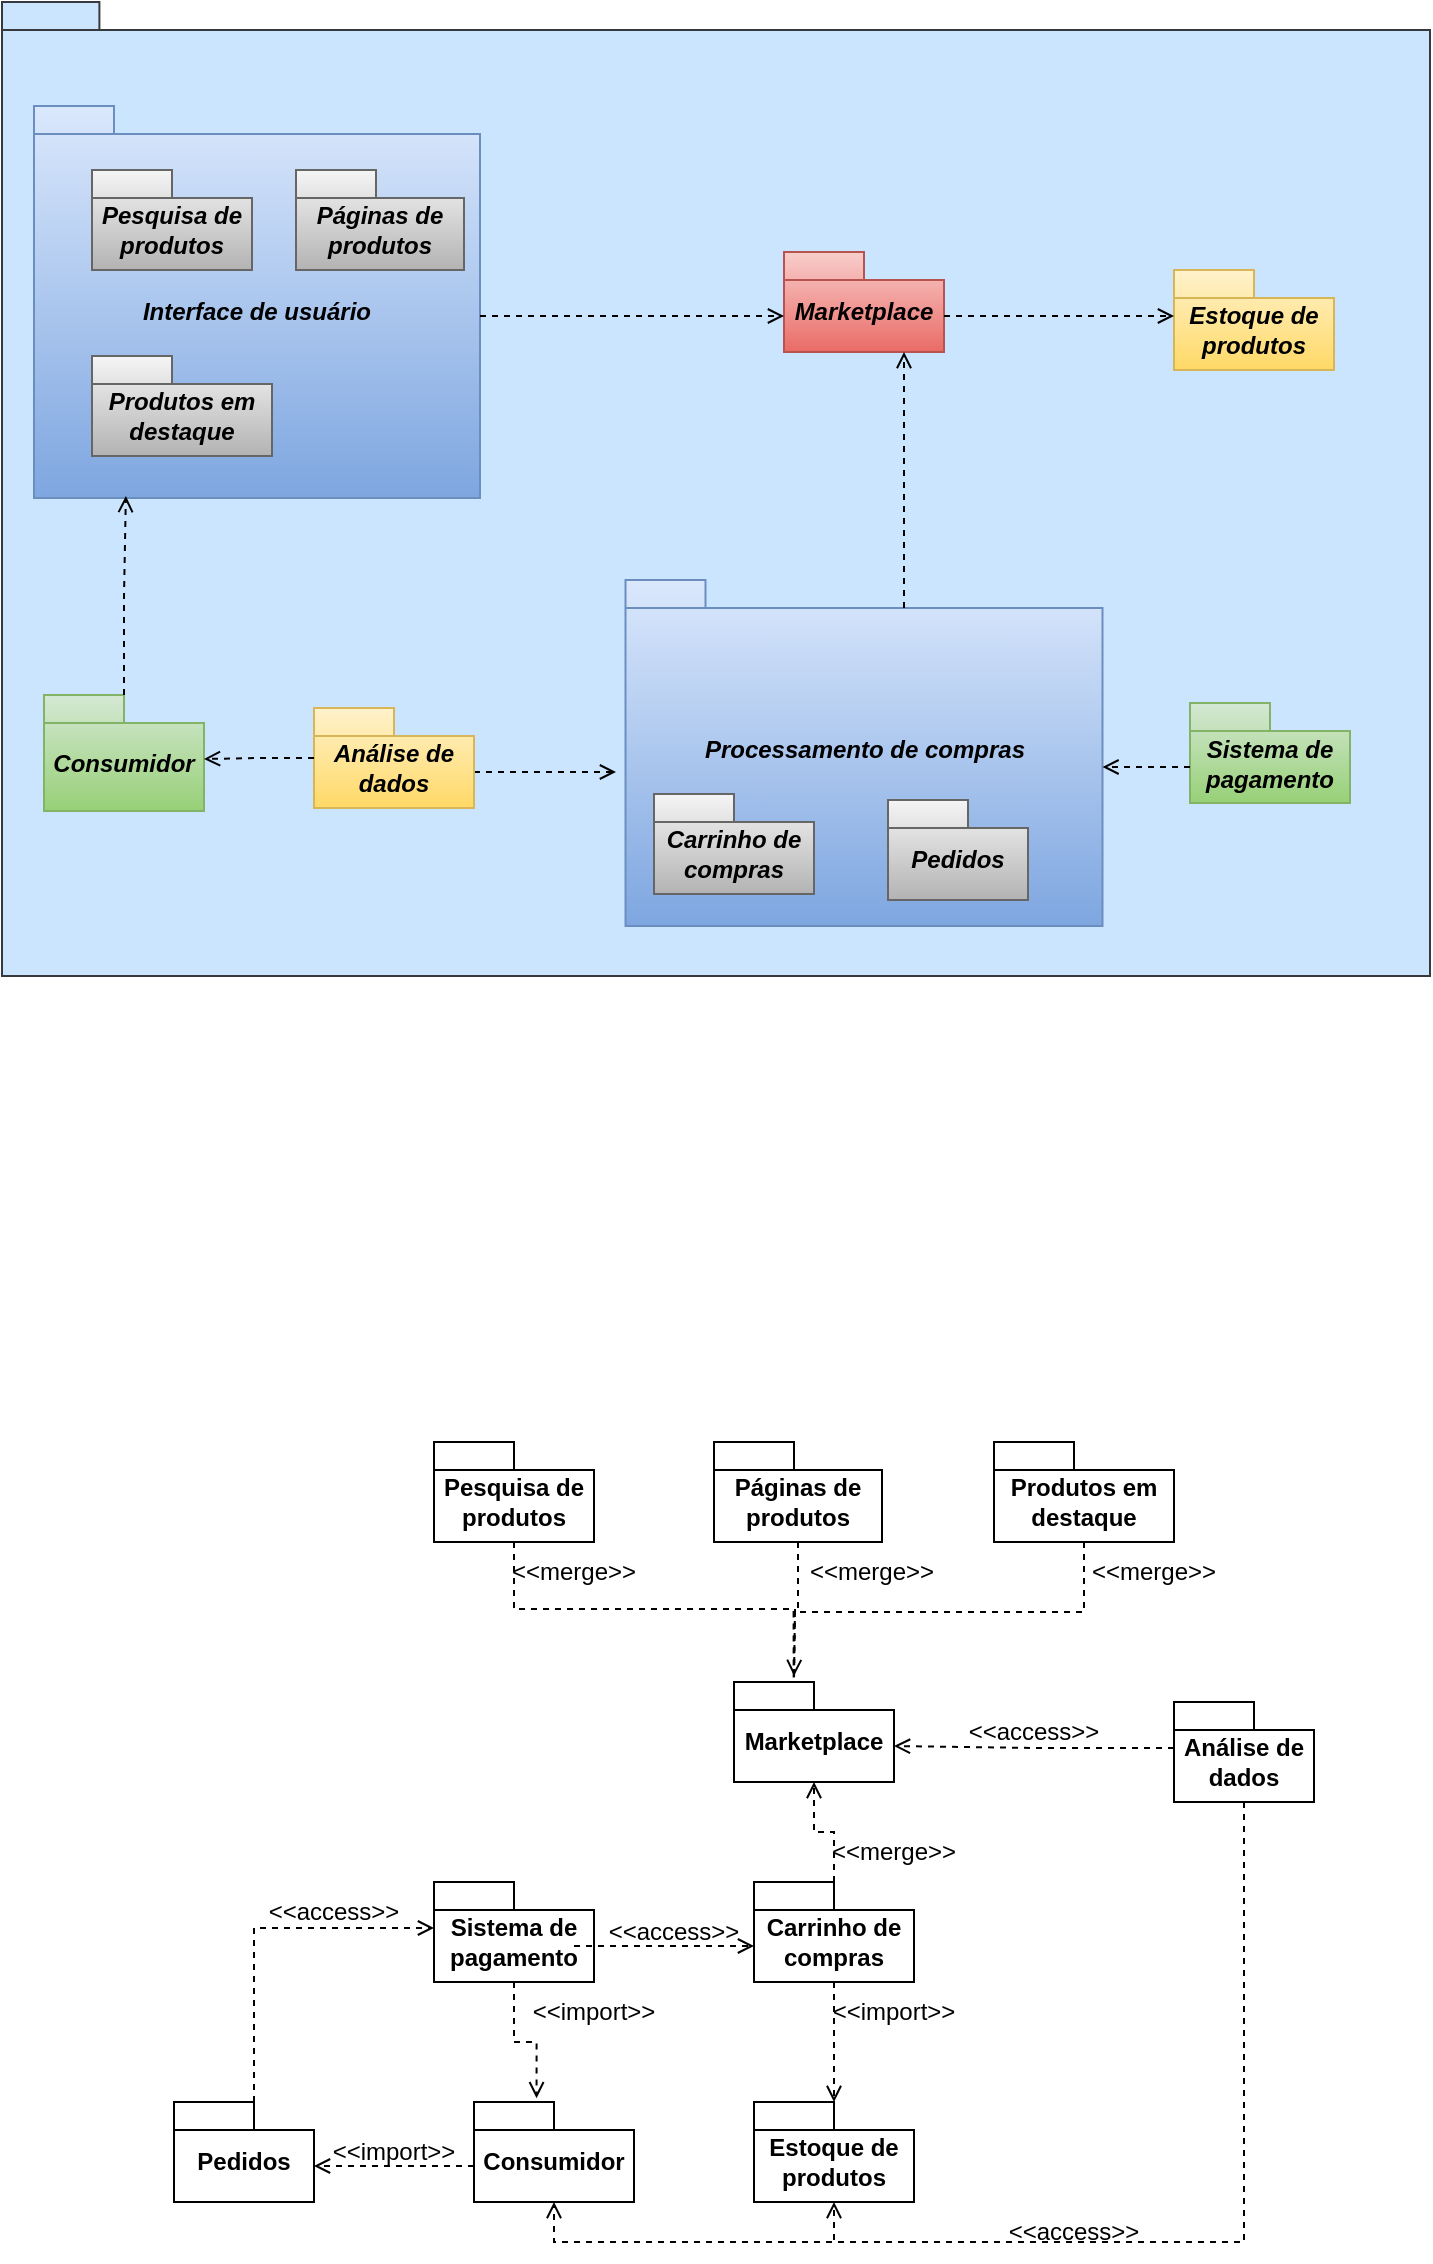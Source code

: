 <mxfile version="24.7.13">
  <diagram name="Página-1" id="b0-v8Z2nwzYcPj8C2FOr">
    <mxGraphModel dx="1354" dy="2200" grid="0" gridSize="10" guides="1" tooltips="1" connect="1" arrows="1" fold="1" page="0" pageScale="1" pageWidth="827" pageHeight="1169" math="0" shadow="0">
      <root>
        <mxCell id="0" />
        <mxCell id="1" parent="0" />
        <mxCell id="YmG18XTpctHCSX0sT91k-33" value="" style="shape=folder;fontStyle=1;spacingTop=10;tabWidth=40;tabHeight=14;tabPosition=left;html=1;whiteSpace=wrap;fillColor=#cce5ff;strokeColor=#36393d;" vertex="1" parent="1">
          <mxGeometry x="-119" y="-1350" width="714" height="487" as="geometry" />
        </mxCell>
        <mxCell id="p7sG_A2Wumf9iOG94U6v-1" value="Pesquisa de produtos" style="shape=folder;fontStyle=1;spacingTop=10;tabWidth=40;tabHeight=14;tabPosition=left;html=1;whiteSpace=wrap;" parent="1" vertex="1">
          <mxGeometry x="97" y="-630" width="80" height="50" as="geometry" />
        </mxCell>
        <mxCell id="p7sG_A2Wumf9iOG94U6v-14" style="edgeStyle=orthogonalEdgeStyle;rounded=0;orthogonalLoop=1;jettySize=auto;html=1;exitX=0.5;exitY=1;exitDx=0;exitDy=0;exitPerimeter=0;endArrow=baseDash;endFill=0;dashed=1;" parent="1" source="p7sG_A2Wumf9iOG94U6v-2" edge="1">
          <mxGeometry relative="1" as="geometry">
            <mxPoint x="277" y="-510" as="targetPoint" />
          </mxGeometry>
        </mxCell>
        <mxCell id="p7sG_A2Wumf9iOG94U6v-2" value="Páginas de produtos" style="shape=folder;fontStyle=1;spacingTop=10;tabWidth=40;tabHeight=14;tabPosition=left;html=1;whiteSpace=wrap;" parent="1" vertex="1">
          <mxGeometry x="237" y="-630" width="84" height="50" as="geometry" />
        </mxCell>
        <mxCell id="p7sG_A2Wumf9iOG94U6v-15" style="edgeStyle=orthogonalEdgeStyle;rounded=0;orthogonalLoop=1;jettySize=auto;html=1;exitX=0.5;exitY=1;exitDx=0;exitDy=0;exitPerimeter=0;dashed=1;endArrow=baseDash;endFill=0;entryX=0.373;entryY=0.013;entryDx=0;entryDy=0;entryPerimeter=0;" parent="1" source="p7sG_A2Wumf9iOG94U6v-3" target="p7sG_A2Wumf9iOG94U6v-4" edge="1">
          <mxGeometry relative="1" as="geometry">
            <mxPoint x="277" y="-510" as="targetPoint" />
          </mxGeometry>
        </mxCell>
        <mxCell id="p7sG_A2Wumf9iOG94U6v-3" value="Produtos em destaque" style="shape=folder;fontStyle=1;spacingTop=10;tabWidth=40;tabHeight=14;tabPosition=left;html=1;whiteSpace=wrap;" parent="1" vertex="1">
          <mxGeometry x="377" y="-630" width="90" height="50" as="geometry" />
        </mxCell>
        <mxCell id="p7sG_A2Wumf9iOG94U6v-4" value="Marketplace" style="shape=folder;fontStyle=1;spacingTop=10;tabWidth=40;tabHeight=14;tabPosition=left;html=1;whiteSpace=wrap;" parent="1" vertex="1">
          <mxGeometry x="247" y="-510" width="80" height="50" as="geometry" />
        </mxCell>
        <mxCell id="p7sG_A2Wumf9iOG94U6v-35" style="edgeStyle=orthogonalEdgeStyle;rounded=0;orthogonalLoop=1;jettySize=auto;html=1;exitX=0.5;exitY=1;exitDx=0;exitDy=0;exitPerimeter=0;dashed=1;endArrow=open;endFill=0;" parent="1" source="p7sG_A2Wumf9iOG94U6v-5" target="p7sG_A2Wumf9iOG94U6v-6" edge="1">
          <mxGeometry relative="1" as="geometry" />
        </mxCell>
        <mxCell id="p7sG_A2Wumf9iOG94U6v-5" value="Carrinho de compras" style="shape=folder;fontStyle=1;spacingTop=10;tabWidth=40;tabHeight=14;tabPosition=left;html=1;whiteSpace=wrap;" parent="1" vertex="1">
          <mxGeometry x="257" y="-410" width="80" height="50" as="geometry" />
        </mxCell>
        <mxCell id="p7sG_A2Wumf9iOG94U6v-6" value="Estoque de produtos" style="shape=folder;fontStyle=1;spacingTop=10;tabWidth=40;tabHeight=14;tabPosition=left;html=1;whiteSpace=wrap;" parent="1" vertex="1">
          <mxGeometry x="257" y="-300" width="80" height="50" as="geometry" />
        </mxCell>
        <mxCell id="p7sG_A2Wumf9iOG94U6v-7" value="Análise de dados" style="shape=folder;fontStyle=1;spacingTop=10;tabWidth=40;tabHeight=14;tabPosition=left;html=1;whiteSpace=wrap;" parent="1" vertex="1">
          <mxGeometry x="467" y="-500" width="70" height="50" as="geometry" />
        </mxCell>
        <mxCell id="p7sG_A2Wumf9iOG94U6v-8" value="Sistema de pagamento" style="shape=folder;fontStyle=1;spacingTop=10;tabWidth=40;tabHeight=14;tabPosition=left;html=1;whiteSpace=wrap;" parent="1" vertex="1">
          <mxGeometry x="97" y="-410" width="80" height="50" as="geometry" />
        </mxCell>
        <mxCell id="p7sG_A2Wumf9iOG94U6v-9" value="Consumidor" style="shape=folder;fontStyle=1;spacingTop=10;tabWidth=40;tabHeight=14;tabPosition=left;html=1;whiteSpace=wrap;" parent="1" vertex="1">
          <mxGeometry x="117" y="-300" width="80" height="50" as="geometry" />
        </mxCell>
        <mxCell id="p7sG_A2Wumf9iOG94U6v-10" value="Pedidos" style="shape=folder;fontStyle=1;spacingTop=10;tabWidth=40;tabHeight=14;tabPosition=left;html=1;whiteSpace=wrap;" parent="1" vertex="1">
          <mxGeometry x="-33" y="-300" width="70" height="50" as="geometry" />
        </mxCell>
        <mxCell id="p7sG_A2Wumf9iOG94U6v-11" style="edgeStyle=orthogonalEdgeStyle;rounded=0;orthogonalLoop=1;jettySize=auto;html=1;exitX=0.5;exitY=1;exitDx=0;exitDy=0;exitPerimeter=0;dashed=1;endArrow=open;endFill=0;" parent="1" source="p7sG_A2Wumf9iOG94U6v-1" edge="1">
          <mxGeometry relative="1" as="geometry">
            <mxPoint x="277" y="-513" as="targetPoint" />
          </mxGeometry>
        </mxCell>
        <mxCell id="p7sG_A2Wumf9iOG94U6v-16" value="&amp;lt;&amp;lt;merge&amp;gt;&amp;gt;" style="text;html=1;align=center;verticalAlign=middle;whiteSpace=wrap;rounded=0;" parent="1" vertex="1">
          <mxGeometry x="427" y="-580" width="60" height="30" as="geometry" />
        </mxCell>
        <mxCell id="p7sG_A2Wumf9iOG94U6v-18" value="&amp;lt;&amp;lt;merge&amp;gt;&amp;gt;" style="text;html=1;align=center;verticalAlign=middle;whiteSpace=wrap;rounded=0;" parent="1" vertex="1">
          <mxGeometry x="137" y="-580" width="60" height="30" as="geometry" />
        </mxCell>
        <mxCell id="p7sG_A2Wumf9iOG94U6v-19" value="&amp;lt;&amp;lt;merge&amp;gt;&amp;gt;" style="text;html=1;align=center;verticalAlign=middle;whiteSpace=wrap;rounded=0;" parent="1" vertex="1">
          <mxGeometry x="291" y="-580" width="50" height="30" as="geometry" />
        </mxCell>
        <mxCell id="p7sG_A2Wumf9iOG94U6v-21" style="edgeStyle=orthogonalEdgeStyle;rounded=0;orthogonalLoop=1;jettySize=auto;html=1;exitX=0;exitY=0;exitDx=0;exitDy=23;exitPerimeter=0;dashed=1;endArrow=open;endFill=0;" parent="1" source="p7sG_A2Wumf9iOG94U6v-7" edge="1">
          <mxGeometry relative="1" as="geometry">
            <mxPoint x="327" y="-478" as="targetPoint" />
          </mxGeometry>
        </mxCell>
        <mxCell id="p7sG_A2Wumf9iOG94U6v-22" value="&amp;lt;&amp;lt;access&amp;gt;&amp;gt;" style="text;html=1;align=center;verticalAlign=middle;whiteSpace=wrap;rounded=0;" parent="1" vertex="1">
          <mxGeometry x="367" y="-500" width="60" height="30" as="geometry" />
        </mxCell>
        <mxCell id="p7sG_A2Wumf9iOG94U6v-23" style="edgeStyle=orthogonalEdgeStyle;rounded=0;orthogonalLoop=1;jettySize=auto;html=1;exitX=0;exitY=0;exitDx=40;exitDy=0;exitPerimeter=0;entryX=0.5;entryY=1;entryDx=0;entryDy=0;entryPerimeter=0;dashed=1;endArrow=open;endFill=0;" parent="1" source="p7sG_A2Wumf9iOG94U6v-5" target="p7sG_A2Wumf9iOG94U6v-4" edge="1">
          <mxGeometry relative="1" as="geometry" />
        </mxCell>
        <mxCell id="p7sG_A2Wumf9iOG94U6v-24" value="&amp;lt;&amp;lt;merge&amp;gt;&amp;gt;" style="text;html=1;align=center;verticalAlign=middle;whiteSpace=wrap;rounded=0;" parent="1" vertex="1">
          <mxGeometry x="297" y="-440" width="60" height="30" as="geometry" />
        </mxCell>
        <mxCell id="p7sG_A2Wumf9iOG94U6v-25" style="edgeStyle=orthogonalEdgeStyle;rounded=0;orthogonalLoop=1;jettySize=auto;html=1;exitX=0;exitY=0;exitDx=70;exitDy=32;exitPerimeter=0;entryX=0;entryY=0;entryDx=0;entryDy=32;entryPerimeter=0;dashed=1;endArrow=open;endFill=0;" parent="1" source="p7sG_A2Wumf9iOG94U6v-8" target="p7sG_A2Wumf9iOG94U6v-5" edge="1">
          <mxGeometry relative="1" as="geometry" />
        </mxCell>
        <mxCell id="p7sG_A2Wumf9iOG94U6v-26" value="&amp;lt;&amp;lt;access&amp;gt;&amp;gt;" style="text;html=1;align=center;verticalAlign=middle;whiteSpace=wrap;rounded=0;" parent="1" vertex="1">
          <mxGeometry x="187" y="-400" width="60" height="30" as="geometry" />
        </mxCell>
        <mxCell id="p7sG_A2Wumf9iOG94U6v-28" style="edgeStyle=orthogonalEdgeStyle;rounded=0;orthogonalLoop=1;jettySize=auto;html=1;exitX=0;exitY=0;exitDx=40;exitDy=0;exitPerimeter=0;entryX=0;entryY=0;entryDx=0;entryDy=23;entryPerimeter=0;dashed=1;endArrow=open;endFill=0;" parent="1" source="p7sG_A2Wumf9iOG94U6v-10" target="p7sG_A2Wumf9iOG94U6v-8" edge="1">
          <mxGeometry relative="1" as="geometry" />
        </mxCell>
        <mxCell id="p7sG_A2Wumf9iOG94U6v-29" value="&amp;lt;&amp;lt;access&amp;gt;&amp;gt;" style="text;html=1;align=center;verticalAlign=middle;whiteSpace=wrap;rounded=0;" parent="1" vertex="1">
          <mxGeometry x="17" y="-410" width="60" height="30" as="geometry" />
        </mxCell>
        <mxCell id="p7sG_A2Wumf9iOG94U6v-30" style="edgeStyle=orthogonalEdgeStyle;rounded=0;orthogonalLoop=1;jettySize=auto;html=1;exitX=0.5;exitY=1;exitDx=0;exitDy=0;exitPerimeter=0;entryX=0.5;entryY=1;entryDx=0;entryDy=0;entryPerimeter=0;dashed=1;endArrow=open;endFill=0;" parent="1" source="p7sG_A2Wumf9iOG94U6v-7" target="p7sG_A2Wumf9iOG94U6v-6" edge="1">
          <mxGeometry relative="1" as="geometry" />
        </mxCell>
        <mxCell id="p7sG_A2Wumf9iOG94U6v-31" style="edgeStyle=orthogonalEdgeStyle;rounded=0;orthogonalLoop=1;jettySize=auto;html=1;exitX=0.5;exitY=1;exitDx=0;exitDy=0;exitPerimeter=0;entryX=0.5;entryY=1;entryDx=0;entryDy=0;entryPerimeter=0;dashed=1;endArrow=open;endFill=0;" parent="1" source="p7sG_A2Wumf9iOG94U6v-7" target="p7sG_A2Wumf9iOG94U6v-9" edge="1">
          <mxGeometry relative="1" as="geometry" />
        </mxCell>
        <mxCell id="p7sG_A2Wumf9iOG94U6v-32" value="&amp;lt;&amp;lt;access&amp;gt;&amp;gt;" style="text;html=1;align=center;verticalAlign=middle;whiteSpace=wrap;rounded=0;" parent="1" vertex="1">
          <mxGeometry x="387" y="-250" width="60" height="30" as="geometry" />
        </mxCell>
        <mxCell id="p7sG_A2Wumf9iOG94U6v-37" style="edgeStyle=orthogonalEdgeStyle;rounded=0;orthogonalLoop=1;jettySize=auto;html=1;exitX=0.5;exitY=1;exitDx=0;exitDy=0;exitPerimeter=0;entryX=0.391;entryY=-0.037;entryDx=0;entryDy=0;entryPerimeter=0;dashed=1;endArrow=open;endFill=0;" parent="1" source="p7sG_A2Wumf9iOG94U6v-8" target="p7sG_A2Wumf9iOG94U6v-9" edge="1">
          <mxGeometry relative="1" as="geometry" />
        </mxCell>
        <mxCell id="p7sG_A2Wumf9iOG94U6v-38" value="&amp;lt;&amp;lt;import&amp;gt;&amp;gt;" style="text;html=1;align=center;verticalAlign=middle;whiteSpace=wrap;rounded=0;" parent="1" vertex="1">
          <mxGeometry x="297" y="-360" width="60" height="30" as="geometry" />
        </mxCell>
        <mxCell id="p7sG_A2Wumf9iOG94U6v-39" value="&amp;lt;&amp;lt;import&amp;gt;&amp;gt;" style="text;html=1;align=center;verticalAlign=middle;whiteSpace=wrap;rounded=0;" parent="1" vertex="1">
          <mxGeometry x="147" y="-360" width="60" height="30" as="geometry" />
        </mxCell>
        <mxCell id="p7sG_A2Wumf9iOG94U6v-42" style="edgeStyle=orthogonalEdgeStyle;rounded=0;orthogonalLoop=1;jettySize=auto;html=1;exitX=0;exitY=0;exitDx=0;exitDy=32;exitPerimeter=0;entryX=0;entryY=0;entryDx=70;entryDy=32;entryPerimeter=0;dashed=1;endArrow=open;endFill=0;" parent="1" source="p7sG_A2Wumf9iOG94U6v-9" target="p7sG_A2Wumf9iOG94U6v-10" edge="1">
          <mxGeometry relative="1" as="geometry" />
        </mxCell>
        <mxCell id="p7sG_A2Wumf9iOG94U6v-43" value="&amp;lt;&amp;lt;import&amp;gt;&amp;gt;" style="text;html=1;align=center;verticalAlign=middle;whiteSpace=wrap;rounded=0;" parent="1" vertex="1">
          <mxGeometry x="47" y="-290" width="60" height="30" as="geometry" />
        </mxCell>
        <mxCell id="kf2Zh2rRVr4dtMnIcFkT-1" value="Interface de usuário" style="shape=folder;fontStyle=3;spacingTop=10;tabWidth=40;tabHeight=14;tabPosition=left;html=1;whiteSpace=wrap;fillColor=#dae8fc;gradientColor=#7ea6e0;strokeColor=#6c8ebf;" parent="1" vertex="1">
          <mxGeometry x="-103" y="-1298" width="223" height="196" as="geometry" />
        </mxCell>
        <mxCell id="kf2Zh2rRVr4dtMnIcFkT-2" value="Pesquisa de produtos" style="shape=folder;fontStyle=3;spacingTop=10;tabWidth=40;tabHeight=14;tabPosition=left;html=1;whiteSpace=wrap;fillColor=#f5f5f5;gradientColor=#b3b3b3;strokeColor=#666666;" parent="1" vertex="1">
          <mxGeometry x="-74" y="-1266" width="80" height="50" as="geometry" />
        </mxCell>
        <mxCell id="YmG18XTpctHCSX0sT91k-1" value="Páginas de produtos" style="shape=folder;fontStyle=3;spacingTop=10;tabWidth=40;tabHeight=14;tabPosition=left;html=1;whiteSpace=wrap;fillColor=#f5f5f5;gradientColor=#b3b3b3;strokeColor=#666666;" vertex="1" parent="1">
          <mxGeometry x="28" y="-1266" width="84" height="50" as="geometry" />
        </mxCell>
        <mxCell id="YmG18XTpctHCSX0sT91k-2" value="Produtos em destaque" style="shape=folder;fontStyle=3;spacingTop=10;tabWidth=40;tabHeight=14;tabPosition=left;html=1;whiteSpace=wrap;fillColor=#f5f5f5;gradientColor=#b3b3b3;strokeColor=#666666;" vertex="1" parent="1">
          <mxGeometry x="-74" y="-1173" width="90" height="50" as="geometry" />
        </mxCell>
        <mxCell id="YmG18XTpctHCSX0sT91k-5" value="Marketplace" style="shape=folder;fontStyle=3;spacingTop=10;tabWidth=40;tabHeight=14;tabPosition=left;html=1;whiteSpace=wrap;fillColor=#f8cecc;gradientColor=#ea6b66;strokeColor=#b85450;" vertex="1" parent="1">
          <mxGeometry x="272" y="-1225" width="80" height="50" as="geometry" />
        </mxCell>
        <mxCell id="YmG18XTpctHCSX0sT91k-7" value="Processamento de compras&lt;div&gt;&lt;br&gt;&lt;/div&gt;" style="shape=folder;fontStyle=3;spacingTop=10;tabWidth=40;tabHeight=14;tabPosition=left;html=1;whiteSpace=wrap;fillColor=#dae8fc;strokeColor=#6c8ebf;gradientColor=#7ea6e0;" vertex="1" parent="1">
          <mxGeometry x="192.75" y="-1061" width="238.5" height="173" as="geometry" />
        </mxCell>
        <mxCell id="YmG18XTpctHCSX0sT91k-8" value="Carrinho de compras" style="shape=folder;fontStyle=3;spacingTop=10;tabWidth=40;tabHeight=14;tabPosition=left;html=1;whiteSpace=wrap;fillColor=#f5f5f5;gradientColor=#b3b3b3;strokeColor=#666666;" vertex="1" parent="1">
          <mxGeometry x="207" y="-954" width="80" height="50" as="geometry" />
        </mxCell>
        <mxCell id="YmG18XTpctHCSX0sT91k-9" value="Pedidos" style="shape=folder;fontStyle=3;spacingTop=10;tabWidth=40;tabHeight=14;tabPosition=left;html=1;whiteSpace=wrap;fillColor=#f5f5f5;gradientColor=#b3b3b3;strokeColor=#666666;" vertex="1" parent="1">
          <mxGeometry x="324" y="-951" width="70" height="50" as="geometry" />
        </mxCell>
        <mxCell id="YmG18XTpctHCSX0sT91k-12" value="Sistema de pagamento" style="shape=folder;fontStyle=3;spacingTop=10;tabWidth=40;tabHeight=14;tabPosition=left;html=1;whiteSpace=wrap;fillColor=#d5e8d4;gradientColor=#97d077;strokeColor=#82b366;" vertex="1" parent="1">
          <mxGeometry x="475" y="-999.5" width="80" height="50" as="geometry" />
        </mxCell>
        <mxCell id="YmG18XTpctHCSX0sT91k-14" value="Estoque de produtos" style="shape=folder;fontStyle=3;spacingTop=10;tabWidth=40;tabHeight=14;tabPosition=left;html=1;whiteSpace=wrap;fillColor=#fff2cc;gradientColor=#ffd966;strokeColor=#d6b656;" vertex="1" parent="1">
          <mxGeometry x="467" y="-1216" width="80" height="50" as="geometry" />
        </mxCell>
        <mxCell id="YmG18XTpctHCSX0sT91k-18" value="Consumidor" style="shape=folder;fontStyle=3;spacingTop=10;tabWidth=40;tabHeight=14;tabPosition=left;html=1;whiteSpace=wrap;fillColor=#d5e8d4;gradientColor=#97d077;strokeColor=#82b366;" vertex="1" parent="1">
          <mxGeometry x="-98" y="-1003.5" width="80" height="58" as="geometry" />
        </mxCell>
        <mxCell id="YmG18XTpctHCSX0sT91k-31" style="edgeStyle=orthogonalEdgeStyle;rounded=0;orthogonalLoop=1;jettySize=auto;html=1;exitX=0;exitY=0;exitDx=80;exitDy=32;exitPerimeter=0;dashed=1;endArrow=open;endFill=0;" edge="1" parent="1" source="YmG18XTpctHCSX0sT91k-20">
          <mxGeometry relative="1" as="geometry">
            <mxPoint x="188" y="-965" as="targetPoint" />
          </mxGeometry>
        </mxCell>
        <mxCell id="YmG18XTpctHCSX0sT91k-20" value="Análise de dados" style="shape=folder;fontStyle=3;spacingTop=10;tabWidth=40;tabHeight=14;tabPosition=left;html=1;whiteSpace=wrap;fillColor=#fff2cc;gradientColor=#ffd966;strokeColor=#d6b656;" vertex="1" parent="1">
          <mxGeometry x="37" y="-997" width="80" height="50" as="geometry" />
        </mxCell>
        <mxCell id="YmG18XTpctHCSX0sT91k-22" style="edgeStyle=orthogonalEdgeStyle;rounded=0;orthogonalLoop=1;jettySize=auto;html=1;exitX=0;exitY=0;exitDx=223;exitDy=105;exitPerimeter=0;entryX=0;entryY=0;entryDx=0;entryDy=32;entryPerimeter=0;dashed=1;endArrow=open;endFill=0;" edge="1" parent="1" source="kf2Zh2rRVr4dtMnIcFkT-1" target="YmG18XTpctHCSX0sT91k-5">
          <mxGeometry relative="1" as="geometry" />
        </mxCell>
        <mxCell id="YmG18XTpctHCSX0sT91k-23" style="edgeStyle=orthogonalEdgeStyle;rounded=0;orthogonalLoop=1;jettySize=auto;html=1;exitX=0;exitY=0;exitDx=80;exitDy=32;exitPerimeter=0;entryX=0;entryY=0;entryDx=0;entryDy=23;entryPerimeter=0;dashed=1;endArrow=open;endFill=0;" edge="1" parent="1" source="YmG18XTpctHCSX0sT91k-5" target="YmG18XTpctHCSX0sT91k-14">
          <mxGeometry relative="1" as="geometry" />
        </mxCell>
        <mxCell id="YmG18XTpctHCSX0sT91k-29" style="edgeStyle=orthogonalEdgeStyle;rounded=0;orthogonalLoop=1;jettySize=auto;html=1;entryX=0;entryY=0;entryDx=80;entryDy=32;entryPerimeter=0;dashed=1;endArrow=open;endFill=0;" edge="1" parent="1" source="YmG18XTpctHCSX0sT91k-20" target="YmG18XTpctHCSX0sT91k-18">
          <mxGeometry relative="1" as="geometry" />
        </mxCell>
        <mxCell id="YmG18XTpctHCSX0sT91k-34" style="edgeStyle=orthogonalEdgeStyle;rounded=0;orthogonalLoop=1;jettySize=auto;html=1;exitX=0;exitY=0;exitDx=0;exitDy=32;exitPerimeter=0;entryX=0;entryY=0;entryDx=238.5;entryDy=93.5;entryPerimeter=0;dashed=1;endArrow=open;endFill=0;" edge="1" parent="1" source="YmG18XTpctHCSX0sT91k-12" target="YmG18XTpctHCSX0sT91k-7">
          <mxGeometry relative="1" as="geometry" />
        </mxCell>
        <mxCell id="YmG18XTpctHCSX0sT91k-35" style="edgeStyle=orthogonalEdgeStyle;rounded=0;orthogonalLoop=1;jettySize=auto;html=1;entryX=0.206;entryY=0.995;entryDx=0;entryDy=0;entryPerimeter=0;dashed=1;endArrow=open;endFill=0;" edge="1" parent="1" source="YmG18XTpctHCSX0sT91k-18" target="kf2Zh2rRVr4dtMnIcFkT-1">
          <mxGeometry relative="1" as="geometry">
            <mxPoint x="-58" y="-1092" as="targetPoint" />
          </mxGeometry>
        </mxCell>
        <mxCell id="YmG18XTpctHCSX0sT91k-36" style="edgeStyle=orthogonalEdgeStyle;rounded=0;orthogonalLoop=1;jettySize=auto;html=1;exitX=0;exitY=0;exitDx=139.25;exitDy=14;exitPerimeter=0;entryX=0.75;entryY=1;entryDx=0;entryDy=0;entryPerimeter=0;dashed=1;endArrow=open;endFill=0;" edge="1" parent="1" source="YmG18XTpctHCSX0sT91k-7" target="YmG18XTpctHCSX0sT91k-5">
          <mxGeometry relative="1" as="geometry" />
        </mxCell>
      </root>
    </mxGraphModel>
  </diagram>
</mxfile>
